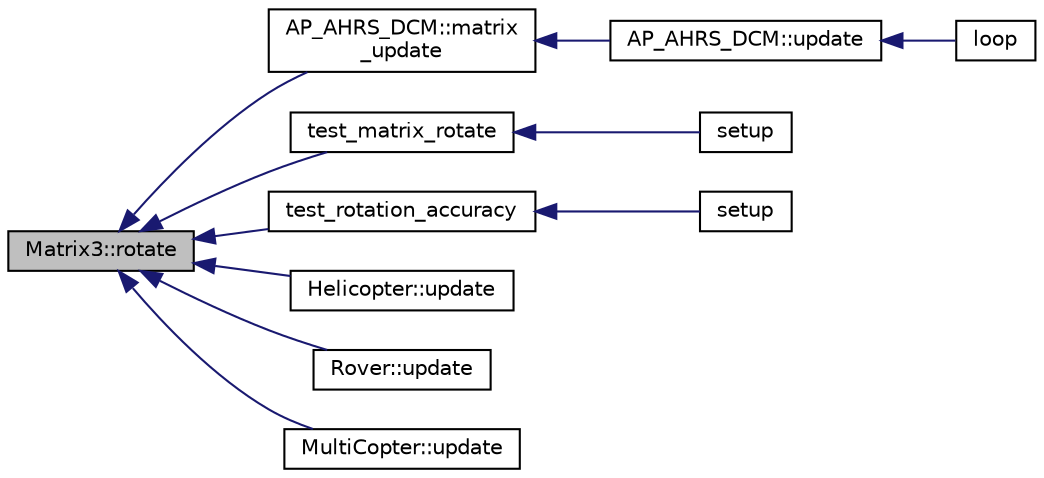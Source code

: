 digraph "Matrix3::rotate"
{
 // INTERACTIVE_SVG=YES
  edge [fontname="Helvetica",fontsize="10",labelfontname="Helvetica",labelfontsize="10"];
  node [fontname="Helvetica",fontsize="10",shape=record];
  rankdir="LR";
  Node1 [label="Matrix3::rotate",height=0.2,width=0.4,color="black", fillcolor="grey75", style="filled" fontcolor="black"];
  Node1 -> Node2 [dir="back",color="midnightblue",fontsize="10",style="solid",fontname="Helvetica"];
  Node2 [label="AP_AHRS_DCM::matrix\l_update",height=0.2,width=0.4,color="black", fillcolor="white", style="filled",URL="$classAP__AHRS__DCM.html#acc7f8beea93c6ddd74f162c6816ad7a6"];
  Node2 -> Node3 [dir="back",color="midnightblue",fontsize="10",style="solid",fontname="Helvetica"];
  Node3 [label="AP_AHRS_DCM::update",height=0.2,width=0.4,color="black", fillcolor="white", style="filled",URL="$classAP__AHRS__DCM.html#a6bf59b99999767fdbf4dfd363bc51bfd"];
  Node3 -> Node4 [dir="back",color="midnightblue",fontsize="10",style="solid",fontname="Helvetica"];
  Node4 [label="loop",height=0.2,width=0.4,color="black", fillcolor="white", style="filled",URL="$AHRS__Test_8pde.html#a0b33edabd7f1c4e4a0bf32c67269be2f"];
  Node1 -> Node5 [dir="back",color="midnightblue",fontsize="10",style="solid",fontname="Helvetica"];
  Node5 [label="test_matrix_rotate",height=0.2,width=0.4,color="black", fillcolor="white", style="filled",URL="$eulers_8pde.html#a399d6b75c71672b952b356e8ad32ff9f"];
  Node5 -> Node6 [dir="back",color="midnightblue",fontsize="10",style="solid",fontname="Helvetica"];
  Node6 [label="setup",height=0.2,width=0.4,color="black", fillcolor="white", style="filled",URL="$eulers_8pde.html#a7dfd9b79bc5a37d7df40207afbc5431f"];
  Node1 -> Node7 [dir="back",color="midnightblue",fontsize="10",style="solid",fontname="Helvetica"];
  Node7 [label="test_rotation_accuracy",height=0.2,width=0.4,color="black", fillcolor="white", style="filled",URL="$rotations_8pde.html#acaec71463457149487901c616be1c74d"];
  Node7 -> Node8 [dir="back",color="midnightblue",fontsize="10",style="solid",fontname="Helvetica"];
  Node8 [label="setup",height=0.2,width=0.4,color="black", fillcolor="white", style="filled",URL="$rotations_8pde.html#a7dfd9b79bc5a37d7df40207afbc5431f"];
  Node1 -> Node9 [dir="back",color="midnightblue",fontsize="10",style="solid",fontname="Helvetica"];
  Node9 [label="Helicopter::update",height=0.2,width=0.4,color="black", fillcolor="white", style="filled",URL="$classHelicopter.html#a679e4dbbeca418ad17aa98aafdc99385"];
  Node1 -> Node10 [dir="back",color="midnightblue",fontsize="10",style="solid",fontname="Helvetica"];
  Node10 [label="Rover::update",height=0.2,width=0.4,color="black", fillcolor="white", style="filled",URL="$classRover.html#a1b444db0b18db7f90dfb59e493ab5e29"];
  Node1 -> Node11 [dir="back",color="midnightblue",fontsize="10",style="solid",fontname="Helvetica"];
  Node11 [label="MultiCopter::update",height=0.2,width=0.4,color="black", fillcolor="white", style="filled",URL="$classMultiCopter.html#ad4df8bcd20625ce425cc9d73f9aa6a20"];
}
